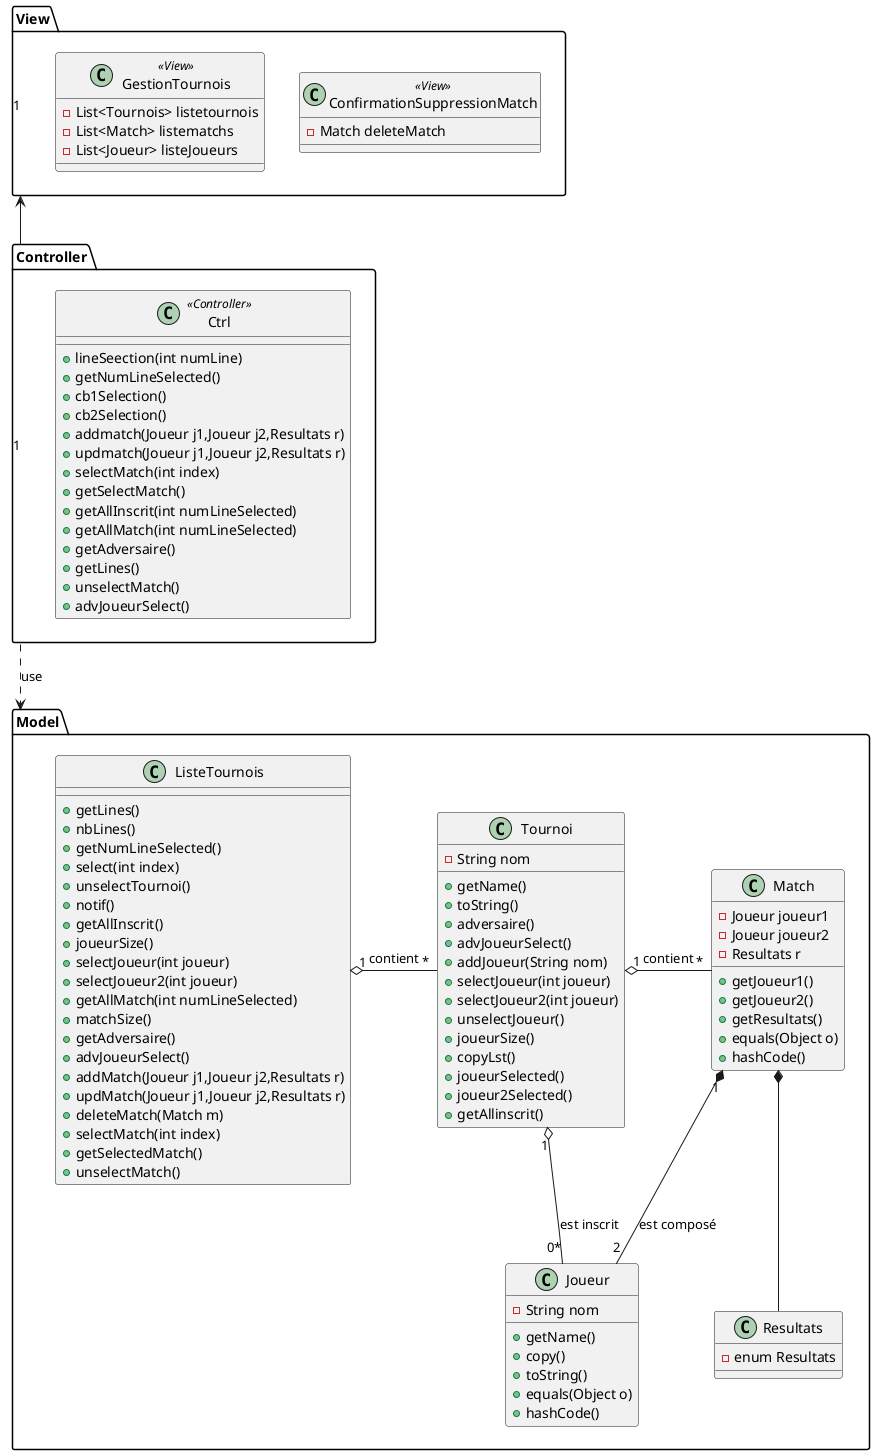 @startuml CDL

skinparam shadowing false

package Model{
    class Tournoi{
        - String nom
        +getName()
        +toString()
        +adversaire()
        +advJoueurSelect()
        +addJoueur(String nom)
        +selectJoueur(int joueur)
        +selectJoueur2(int joueur)
        +unselectJoueur()
        +joueurSize()
        +copyLst()
        +joueurSelected()
        +joueur2Selected()
        +getAllinscrit()
    }
    class Match{
        -Joueur joueur1
        -Joueur joueur2
        -Resultats r
        +getJoueur1()
        +getJoueur2()
        +getResultats()
        +equals(Object o)
        +hashCode()
    }

    class Joueur{
        -String nom
        +getName()
        +copy()
        +toString()
        +equals(Object o)
        +hashCode()
    }
    class Resultats{
        -enum Resultats
    }
    class ListeTournois{
        +getLines()
        +nbLines()
        +getNumLineSelected()
        +select(int index)
        +unselectTournoi()
        +notif()
        +getAllInscrit()
        +joueurSize()
        +selectJoueur(int joueur)
        +selectJoueur2(int joueur)
        +getAllMatch(int numLineSelected)
        +matchSize()
        +getAdversaire()
        +advJoueurSelect()
        +addMatch(Joueur j1,Joueur j2,Resultats r)
        +updMatch(Joueur j1,Joueur j2,Resultats r)
        +deleteMatch(Match m)
        +selectMatch(int index)
        +getSelectedMatch()
        +unselectMatch()



    }
}
package Controller{
    class Ctrl<<Controller>>{
        +lineSeection(int numLine)
        +getNumLineSelected()
        +cb1Selection()
        +cb2Selection()
        +addmatch(Joueur j1,Joueur j2,Resultats r)
        +updmatch(Joueur j1,Joueur j2,Resultats r)
        +selectMatch(int index)
        +getSelectMatch()
        +getAllInscrit(int numLineSelected)
        +getAllMatch(int numLineSelected)
        +getAdversaire()
        +getLines()
        +unselectMatch()
        +advJoueurSelect()


    }
}
package View {
    class ConfirmationSuppressionMatch<<View>>{
        -Match deleteMatch
    }
     class GestionTournois<<View>>{
        -List<Tournois> listetournois
        -List<Match> listematchs
        -List<Joueur> listeJoueurs

    }
}
ListeTournois "1" o-r- "*" Tournoi : contient
Tournoi "1" o-r- "*" Match : contient
Tournoi "1" o-- "0*" Joueur : est inscrit
Match "1" *-- "2" Joueur :est composé
Match *-- Resultats
Controller ..> Model : use
View"1" <--"1" Controller
@enduml
